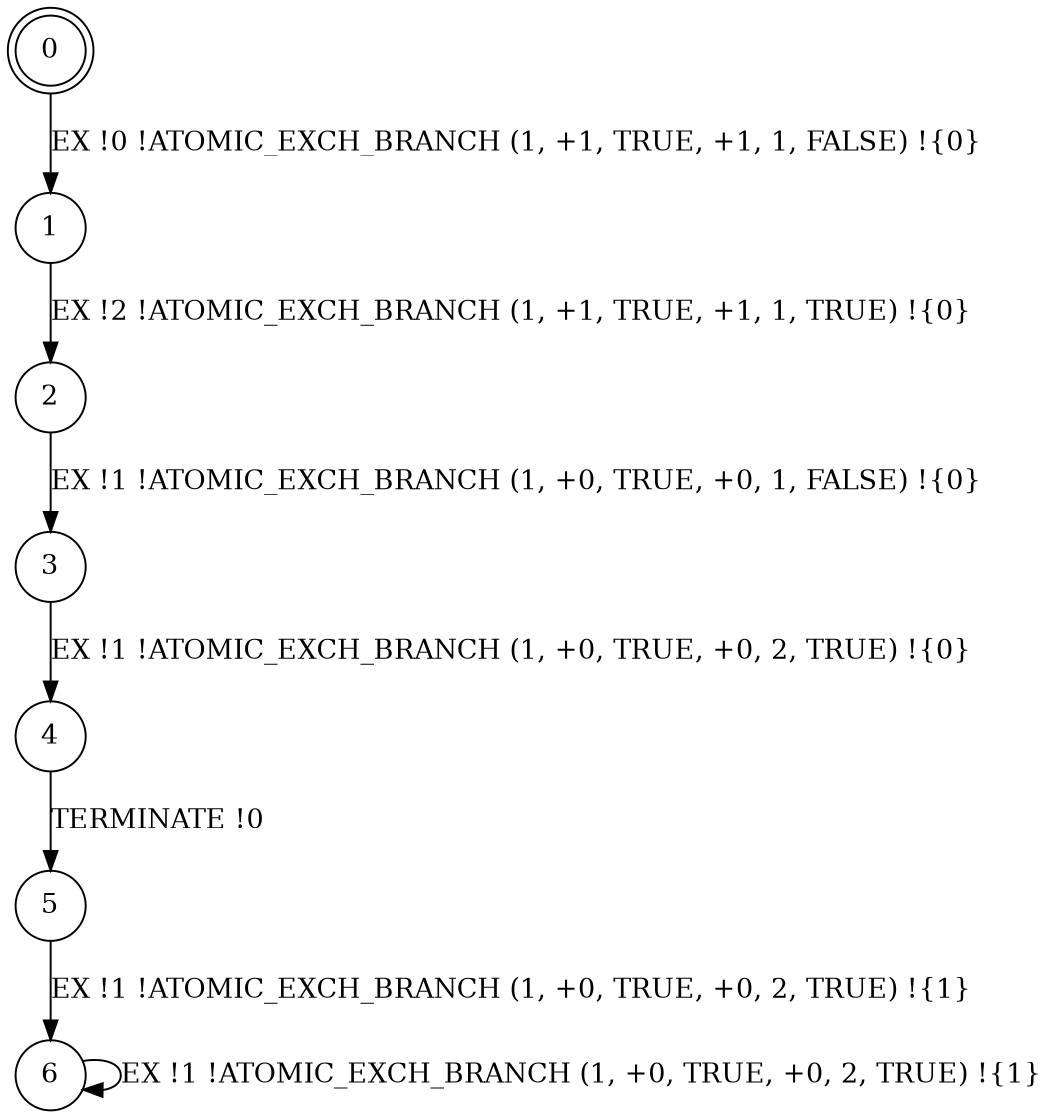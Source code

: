 digraph BCG {
size = "7, 10.5";
center = TRUE;
node [shape = circle];
0 [peripheries = 2];
0 -> 1 [label = "EX !0 !ATOMIC_EXCH_BRANCH (1, +1, TRUE, +1, 1, FALSE) !{0}"];
1 -> 2 [label = "EX !2 !ATOMIC_EXCH_BRANCH (1, +1, TRUE, +1, 1, TRUE) !{0}"];
2 -> 3 [label = "EX !1 !ATOMIC_EXCH_BRANCH (1, +0, TRUE, +0, 1, FALSE) !{0}"];
3 -> 4 [label = "EX !1 !ATOMIC_EXCH_BRANCH (1, +0, TRUE, +0, 2, TRUE) !{0}"];
4 -> 5 [label = "TERMINATE !0"];
5 -> 6 [label = "EX !1 !ATOMIC_EXCH_BRANCH (1, +0, TRUE, +0, 2, TRUE) !{1}"];
6 -> 6 [label = "EX !1 !ATOMIC_EXCH_BRANCH (1, +0, TRUE, +0, 2, TRUE) !{1}"];
}
